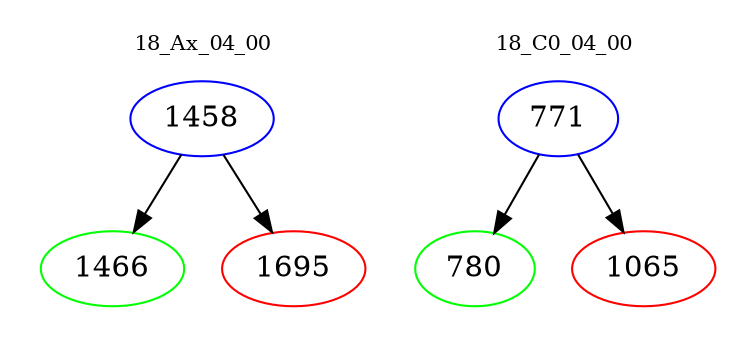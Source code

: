 digraph{
subgraph cluster_0 {
color = white
label = "18_Ax_04_00";
fontsize=10;
T0_1458 [label="1458", color="blue"]
T0_1458 -> T0_1466 [color="black"]
T0_1466 [label="1466", color="green"]
T0_1458 -> T0_1695 [color="black"]
T0_1695 [label="1695", color="red"]
}
subgraph cluster_1 {
color = white
label = "18_C0_04_00";
fontsize=10;
T1_771 [label="771", color="blue"]
T1_771 -> T1_780 [color="black"]
T1_780 [label="780", color="green"]
T1_771 -> T1_1065 [color="black"]
T1_1065 [label="1065", color="red"]
}
}
